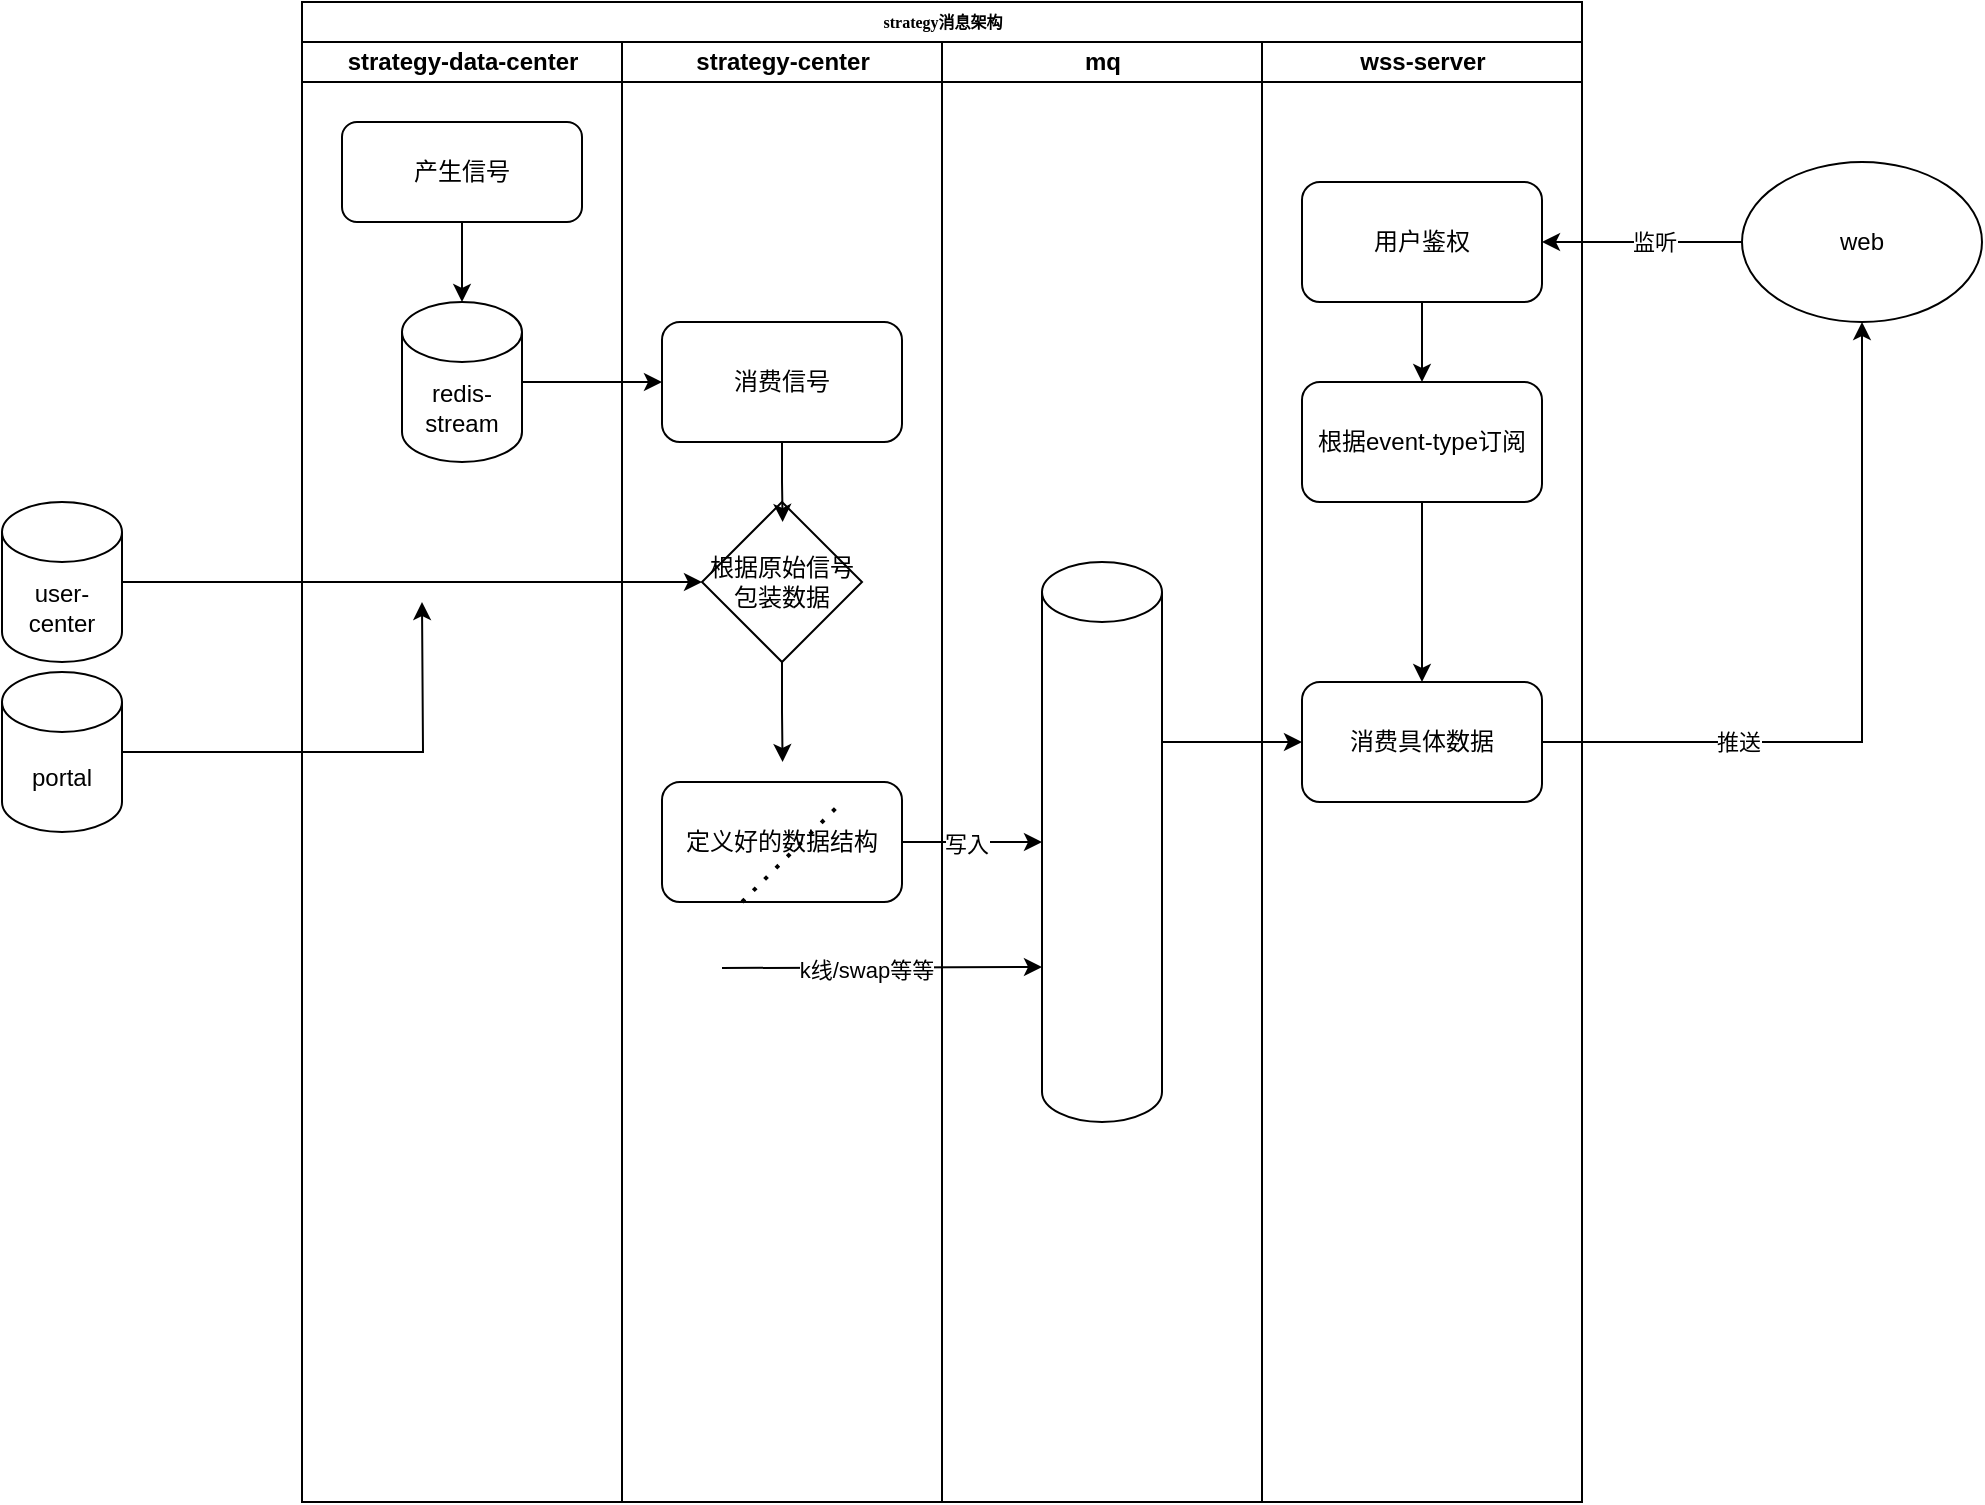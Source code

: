 <mxfile version="26.2.10">
  <diagram name="Page-1" id="74e2e168-ea6b-b213-b513-2b3c1d86103e">
    <mxGraphModel dx="1354" dy="873" grid="1" gridSize="10" guides="1" tooltips="1" connect="1" arrows="1" fold="1" page="1" pageScale="1" pageWidth="1100" pageHeight="850" background="none" math="0" shadow="0">
      <root>
        <mxCell id="0" />
        <mxCell id="1" parent="0" />
        <mxCell id="77e6c97f196da883-1" value="strategy消息架构" style="swimlane;html=1;childLayout=stackLayout;startSize=20;rounded=0;shadow=0;labelBackgroundColor=none;strokeWidth=1;fontFamily=Verdana;fontSize=8;align=center;" parent="1" vertex="1">
          <mxGeometry x="230" y="40" width="640" height="750" as="geometry" />
        </mxCell>
        <mxCell id="77e6c97f196da883-3" value="strategy-data-center" style="swimlane;html=1;startSize=20;" parent="77e6c97f196da883-1" vertex="1">
          <mxGeometry y="20" width="160" height="730" as="geometry" />
        </mxCell>
        <mxCell id="DddXrHsZ-RXUBKqkZNDK-5" style="edgeStyle=orthogonalEdgeStyle;rounded=0;orthogonalLoop=1;jettySize=auto;html=1;exitX=0.5;exitY=1;exitDx=0;exitDy=0;" edge="1" parent="77e6c97f196da883-3" source="DddXrHsZ-RXUBKqkZNDK-2" target="DddXrHsZ-RXUBKqkZNDK-4">
          <mxGeometry relative="1" as="geometry" />
        </mxCell>
        <mxCell id="DddXrHsZ-RXUBKqkZNDK-2" value="产生信号" style="rounded=1;whiteSpace=wrap;html=1;" vertex="1" parent="77e6c97f196da883-3">
          <mxGeometry x="20" y="40" width="120" height="50" as="geometry" />
        </mxCell>
        <mxCell id="DddXrHsZ-RXUBKqkZNDK-4" value="redis-stream" style="shape=cylinder3;whiteSpace=wrap;html=1;boundedLbl=1;backgroundOutline=1;size=15;" vertex="1" parent="77e6c97f196da883-3">
          <mxGeometry x="50" y="130" width="60" height="80" as="geometry" />
        </mxCell>
        <mxCell id="77e6c97f196da883-4" value="strategy-center" style="swimlane;html=1;startSize=20;" parent="77e6c97f196da883-1" vertex="1">
          <mxGeometry x="160" y="20" width="160" height="730" as="geometry" />
        </mxCell>
        <mxCell id="DddXrHsZ-RXUBKqkZNDK-6" value="消费信号" style="rounded=1;whiteSpace=wrap;html=1;" vertex="1" parent="77e6c97f196da883-4">
          <mxGeometry x="20" y="140" width="120" height="60" as="geometry" />
        </mxCell>
        <mxCell id="DddXrHsZ-RXUBKqkZNDK-11" style="edgeStyle=orthogonalEdgeStyle;rounded=0;orthogonalLoop=1;jettySize=auto;html=1;exitX=0.5;exitY=1;exitDx=0;exitDy=0;" edge="1" parent="77e6c97f196da883-4" source="DddXrHsZ-RXUBKqkZNDK-8">
          <mxGeometry relative="1" as="geometry">
            <mxPoint x="80.286" y="360" as="targetPoint" />
          </mxGeometry>
        </mxCell>
        <mxCell id="DddXrHsZ-RXUBKqkZNDK-8" value="根据原始信号包装数据" style="rhombus;whiteSpace=wrap;html=1;" vertex="1" parent="77e6c97f196da883-4">
          <mxGeometry x="40" y="230" width="80" height="80" as="geometry" />
        </mxCell>
        <mxCell id="DddXrHsZ-RXUBKqkZNDK-12" style="edgeStyle=orthogonalEdgeStyle;rounded=0;orthogonalLoop=1;jettySize=auto;html=1;exitX=0.5;exitY=1;exitDx=0;exitDy=0;entryX=0.504;entryY=0.125;entryDx=0;entryDy=0;entryPerimeter=0;" edge="1" parent="77e6c97f196da883-4" source="DddXrHsZ-RXUBKqkZNDK-6" target="DddXrHsZ-RXUBKqkZNDK-8">
          <mxGeometry relative="1" as="geometry" />
        </mxCell>
        <mxCell id="DddXrHsZ-RXUBKqkZNDK-17" value="定义好的数据结构" style="rounded=1;whiteSpace=wrap;html=1;" vertex="1" parent="77e6c97f196da883-4">
          <mxGeometry x="20" y="370" width="120" height="60" as="geometry" />
        </mxCell>
        <mxCell id="77e6c97f196da883-5" value="mq" style="swimlane;html=1;startSize=20;" parent="77e6c97f196da883-1" vertex="1">
          <mxGeometry x="320" y="20" width="160" height="730" as="geometry" />
        </mxCell>
        <mxCell id="DddXrHsZ-RXUBKqkZNDK-1" value="" style="shape=cylinder3;whiteSpace=wrap;html=1;boundedLbl=1;backgroundOutline=1;size=15;" vertex="1" parent="77e6c97f196da883-5">
          <mxGeometry x="50" y="260" width="60" height="280" as="geometry" />
        </mxCell>
        <mxCell id="77e6c97f196da883-6" value="wss-server" style="swimlane;html=1;startSize=20;" parent="77e6c97f196da883-1" vertex="1">
          <mxGeometry x="480" y="20" width="160" height="730" as="geometry" />
        </mxCell>
        <mxCell id="DddXrHsZ-RXUBKqkZNDK-26" style="edgeStyle=orthogonalEdgeStyle;rounded=0;orthogonalLoop=1;jettySize=auto;html=1;exitX=0.5;exitY=1;exitDx=0;exitDy=0;entryX=0.5;entryY=0;entryDx=0;entryDy=0;" edge="1" parent="77e6c97f196da883-6" source="DddXrHsZ-RXUBKqkZNDK-23" target="DddXrHsZ-RXUBKqkZNDK-25">
          <mxGeometry relative="1" as="geometry" />
        </mxCell>
        <mxCell id="DddXrHsZ-RXUBKqkZNDK-23" value="用户鉴权" style="rounded=1;whiteSpace=wrap;html=1;" vertex="1" parent="77e6c97f196da883-6">
          <mxGeometry x="20" y="70" width="120" height="60" as="geometry" />
        </mxCell>
        <mxCell id="DddXrHsZ-RXUBKqkZNDK-33" style="edgeStyle=orthogonalEdgeStyle;rounded=0;orthogonalLoop=1;jettySize=auto;html=1;exitX=0.5;exitY=1;exitDx=0;exitDy=0;entryX=0.5;entryY=0;entryDx=0;entryDy=0;" edge="1" parent="77e6c97f196da883-6" source="DddXrHsZ-RXUBKqkZNDK-25" target="DddXrHsZ-RXUBKqkZNDK-30">
          <mxGeometry relative="1" as="geometry" />
        </mxCell>
        <mxCell id="DddXrHsZ-RXUBKqkZNDK-25" value="根据event-type订阅" style="rounded=1;whiteSpace=wrap;html=1;" vertex="1" parent="77e6c97f196da883-6">
          <mxGeometry x="20" y="170" width="120" height="60" as="geometry" />
        </mxCell>
        <mxCell id="DddXrHsZ-RXUBKqkZNDK-30" value="消费具体数据" style="rounded=1;whiteSpace=wrap;html=1;" vertex="1" parent="77e6c97f196da883-6">
          <mxGeometry x="20" y="320" width="120" height="60" as="geometry" />
        </mxCell>
        <mxCell id="DddXrHsZ-RXUBKqkZNDK-7" style="edgeStyle=orthogonalEdgeStyle;rounded=0;orthogonalLoop=1;jettySize=auto;html=1;exitX=1;exitY=0.5;exitDx=0;exitDy=0;exitPerimeter=0;entryX=0;entryY=0.5;entryDx=0;entryDy=0;" edge="1" parent="77e6c97f196da883-1" source="DddXrHsZ-RXUBKqkZNDK-4" target="DddXrHsZ-RXUBKqkZNDK-6">
          <mxGeometry relative="1" as="geometry" />
        </mxCell>
        <mxCell id="DddXrHsZ-RXUBKqkZNDK-18" style="edgeStyle=orthogonalEdgeStyle;rounded=0;orthogonalLoop=1;jettySize=auto;html=1;exitX=1;exitY=0.5;exitDx=0;exitDy=0;entryX=0;entryY=0.5;entryDx=0;entryDy=0;entryPerimeter=0;" edge="1" parent="77e6c97f196da883-1" source="DddXrHsZ-RXUBKqkZNDK-17" target="DddXrHsZ-RXUBKqkZNDK-1">
          <mxGeometry relative="1" as="geometry" />
        </mxCell>
        <mxCell id="DddXrHsZ-RXUBKqkZNDK-19" value="写入" style="edgeLabel;html=1;align=center;verticalAlign=middle;resizable=0;points=[];" vertex="1" connectable="0" parent="DddXrHsZ-RXUBKqkZNDK-18">
          <mxGeometry x="-0.094" y="-1" relative="1" as="geometry">
            <mxPoint as="offset" />
          </mxGeometry>
        </mxCell>
        <mxCell id="DddXrHsZ-RXUBKqkZNDK-35" style="edgeStyle=orthogonalEdgeStyle;rounded=0;orthogonalLoop=1;jettySize=auto;html=1;exitX=1;exitY=0;exitDx=0;exitDy=77.5;exitPerimeter=0;entryX=0;entryY=0.5;entryDx=0;entryDy=0;" edge="1" parent="77e6c97f196da883-1" source="DddXrHsZ-RXUBKqkZNDK-1" target="DddXrHsZ-RXUBKqkZNDK-30">
          <mxGeometry relative="1" as="geometry">
            <Array as="points">
              <mxPoint x="430" y="370" />
            </Array>
          </mxGeometry>
        </mxCell>
        <mxCell id="DddXrHsZ-RXUBKqkZNDK-14" style="edgeStyle=orthogonalEdgeStyle;rounded=0;orthogonalLoop=1;jettySize=auto;html=1;exitX=1;exitY=0.5;exitDx=0;exitDy=0;exitPerimeter=0;entryX=0;entryY=0.5;entryDx=0;entryDy=0;" edge="1" parent="1" source="DddXrHsZ-RXUBKqkZNDK-9" target="DddXrHsZ-RXUBKqkZNDK-8">
          <mxGeometry relative="1" as="geometry" />
        </mxCell>
        <mxCell id="DddXrHsZ-RXUBKqkZNDK-9" value="user-center" style="shape=cylinder3;whiteSpace=wrap;html=1;boundedLbl=1;backgroundOutline=1;size=15;" vertex="1" parent="1">
          <mxGeometry x="80" y="290" width="60" height="80" as="geometry" />
        </mxCell>
        <mxCell id="DddXrHsZ-RXUBKqkZNDK-16" style="edgeStyle=orthogonalEdgeStyle;rounded=0;orthogonalLoop=1;jettySize=auto;html=1;exitX=1;exitY=0.5;exitDx=0;exitDy=0;exitPerimeter=0;" edge="1" parent="1" source="DddXrHsZ-RXUBKqkZNDK-10">
          <mxGeometry relative="1" as="geometry">
            <mxPoint x="290" y="340" as="targetPoint" />
          </mxGeometry>
        </mxCell>
        <mxCell id="DddXrHsZ-RXUBKqkZNDK-10" value="portal" style="shape=cylinder3;whiteSpace=wrap;html=1;boundedLbl=1;backgroundOutline=1;size=15;" vertex="1" parent="1">
          <mxGeometry x="80" y="375" width="60" height="80" as="geometry" />
        </mxCell>
        <mxCell id="DddXrHsZ-RXUBKqkZNDK-20" value="" style="endArrow=classic;html=1;rounded=0;entryX=0;entryY=0;entryDx=0;entryDy=202.5;entryPerimeter=0;" edge="1" parent="1" target="DddXrHsZ-RXUBKqkZNDK-1">
          <mxGeometry width="50" height="50" relative="1" as="geometry">
            <mxPoint x="440" y="523" as="sourcePoint" />
            <mxPoint x="500" y="440" as="targetPoint" />
          </mxGeometry>
        </mxCell>
        <mxCell id="DddXrHsZ-RXUBKqkZNDK-21" value="k线/swap等等" style="edgeLabel;html=1;align=center;verticalAlign=middle;resizable=0;points=[];" vertex="1" connectable="0" parent="DddXrHsZ-RXUBKqkZNDK-20">
          <mxGeometry x="-0.104" y="-1" relative="1" as="geometry">
            <mxPoint as="offset" />
          </mxGeometry>
        </mxCell>
        <mxCell id="DddXrHsZ-RXUBKqkZNDK-24" style="edgeStyle=orthogonalEdgeStyle;rounded=0;orthogonalLoop=1;jettySize=auto;html=1;exitX=0;exitY=0.5;exitDx=0;exitDy=0;entryX=1;entryY=0.5;entryDx=0;entryDy=0;" edge="1" parent="1" source="DddXrHsZ-RXUBKqkZNDK-22" target="DddXrHsZ-RXUBKqkZNDK-23">
          <mxGeometry relative="1" as="geometry" />
        </mxCell>
        <mxCell id="DddXrHsZ-RXUBKqkZNDK-36" value="监听" style="edgeLabel;html=1;align=center;verticalAlign=middle;resizable=0;points=[];" vertex="1" connectable="0" parent="DddXrHsZ-RXUBKqkZNDK-24">
          <mxGeometry x="-0.12" relative="1" as="geometry">
            <mxPoint as="offset" />
          </mxGeometry>
        </mxCell>
        <mxCell id="DddXrHsZ-RXUBKqkZNDK-22" value="web" style="ellipse;whiteSpace=wrap;html=1;" vertex="1" parent="1">
          <mxGeometry x="950" y="120" width="120" height="80" as="geometry" />
        </mxCell>
        <mxCell id="DddXrHsZ-RXUBKqkZNDK-27" value="" style="endArrow=none;dashed=1;html=1;dashPattern=1 3;strokeWidth=2;rounded=0;" edge="1" parent="1">
          <mxGeometry width="50" height="50" relative="1" as="geometry">
            <mxPoint x="450" y="490" as="sourcePoint" />
            <mxPoint x="500" y="440" as="targetPoint" />
          </mxGeometry>
        </mxCell>
        <mxCell id="DddXrHsZ-RXUBKqkZNDK-31" style="edgeStyle=orthogonalEdgeStyle;rounded=0;orthogonalLoop=1;jettySize=auto;html=1;exitX=1;exitY=0.5;exitDx=0;exitDy=0;entryX=0.5;entryY=1;entryDx=0;entryDy=0;" edge="1" parent="1" source="DddXrHsZ-RXUBKqkZNDK-30" target="DddXrHsZ-RXUBKqkZNDK-22">
          <mxGeometry relative="1" as="geometry" />
        </mxCell>
        <mxCell id="DddXrHsZ-RXUBKqkZNDK-32" value="推送" style="edgeLabel;html=1;align=center;verticalAlign=middle;resizable=0;points=[];" vertex="1" connectable="0" parent="DddXrHsZ-RXUBKqkZNDK-31">
          <mxGeometry x="-0.469" relative="1" as="geometry">
            <mxPoint as="offset" />
          </mxGeometry>
        </mxCell>
      </root>
    </mxGraphModel>
  </diagram>
</mxfile>
